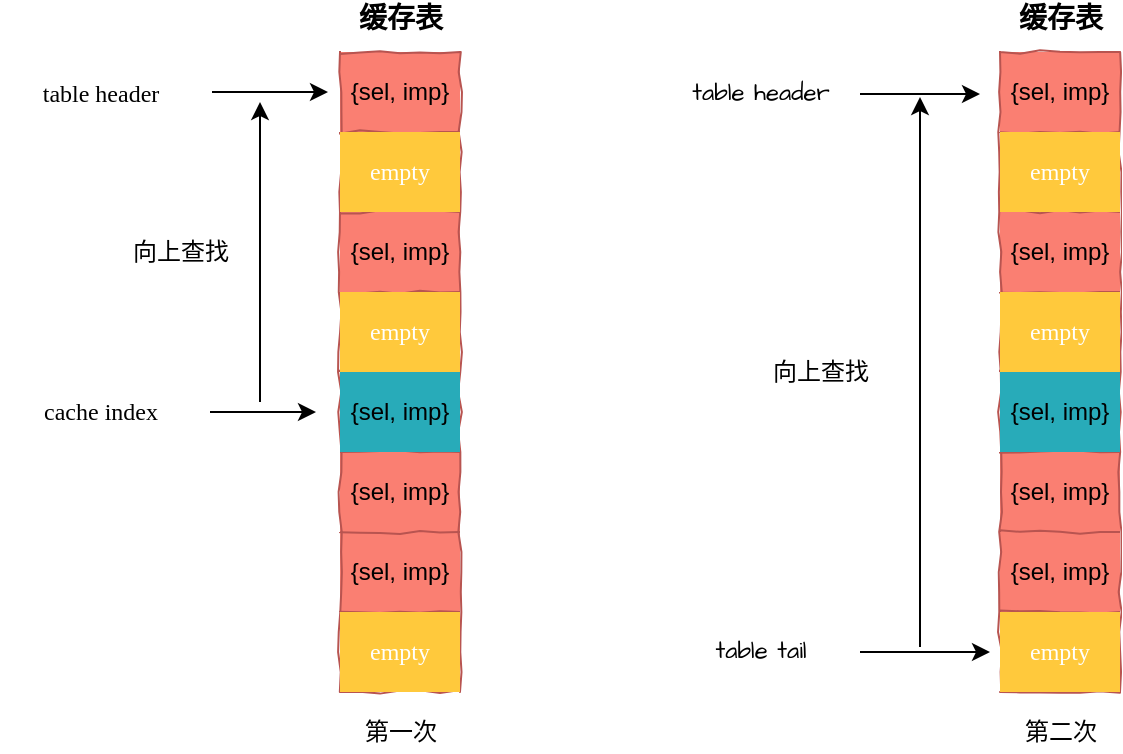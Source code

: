 <mxfile version="14.1.1" type="github">
  <diagram id="0iAqYNN2iNlclvPPU9rL" name="Page-1">
    <mxGraphModel dx="786" dy="426" grid="1" gridSize="10" guides="1" tooltips="1" connect="1" arrows="1" fold="1" page="1" pageScale="1" pageWidth="827" pageHeight="1169" math="0" shadow="0">
      <root>
        <mxCell id="0" />
        <mxCell id="1" parent="0" />
        <mxCell id="CHdyuVchqa2uw6LGRK5T-1" value="" style="shape=table;html=1;whiteSpace=wrap;startSize=0;container=1;collapsible=0;childLayout=tableLayout;strokeColor=#b85450;comic=1;fontFamily=Pacifico;fontSource=https%3A%2F%2Ffonts.googleapis.com%2Fcss%3Ffamily%3DPacifico;fillColor=#FA7F72;" vertex="1" parent="1">
          <mxGeometry x="310" y="59" width="60" height="320" as="geometry" />
        </mxCell>
        <mxCell id="CHdyuVchqa2uw6LGRK5T-2" value="" style="shape=partialRectangle;html=1;whiteSpace=wrap;collapsible=0;dropTarget=0;pointerEvents=0;fillColor=none;top=0;left=0;bottom=0;right=0;points=[[0,0.5],[1,0.5]];portConstraint=eastwest;" vertex="1" parent="CHdyuVchqa2uw6LGRK5T-1">
          <mxGeometry width="60" height="40" as="geometry" />
        </mxCell>
        <mxCell id="CHdyuVchqa2uw6LGRK5T-3" value="{sel, imp}" style="shape=partialRectangle;html=1;whiteSpace=wrap;connectable=0;overflow=hidden;fillColor=none;top=0;left=0;bottom=0;right=0;" vertex="1" parent="CHdyuVchqa2uw6LGRK5T-2">
          <mxGeometry width="60" height="40" as="geometry" />
        </mxCell>
        <mxCell id="CHdyuVchqa2uw6LGRK5T-4" value="" style="shape=partialRectangle;html=1;whiteSpace=wrap;collapsible=0;dropTarget=0;pointerEvents=0;fillColor=none;top=0;left=0;bottom=0;right=0;points=[[0,0.5],[1,0.5]];portConstraint=eastwest;" vertex="1" parent="CHdyuVchqa2uw6LGRK5T-1">
          <mxGeometry y="40" width="60" height="40" as="geometry" />
        </mxCell>
        <mxCell id="CHdyuVchqa2uw6LGRK5T-5" value="&lt;font face=&quot;Pacifico&quot; data-font-src=&quot;https://fonts.googleapis.com/css?family=Pacifico&quot;&gt;empty&lt;/font&gt;" style="shape=partialRectangle;html=1;whiteSpace=wrap;connectable=0;overflow=hidden;top=0;left=0;bottom=0;right=0;strokeColor=#BD7000;fontColor=#ffffff;fillColor=#FFC93C;" vertex="1" parent="CHdyuVchqa2uw6LGRK5T-4">
          <mxGeometry width="60" height="40" as="geometry" />
        </mxCell>
        <mxCell id="CHdyuVchqa2uw6LGRK5T-6" value="" style="shape=partialRectangle;html=1;whiteSpace=wrap;collapsible=0;dropTarget=0;pointerEvents=0;fillColor=none;top=0;left=0;bottom=0;right=0;points=[[0,0.5],[1,0.5]];portConstraint=eastwest;" vertex="1" parent="CHdyuVchqa2uw6LGRK5T-1">
          <mxGeometry y="80" width="60" height="40" as="geometry" />
        </mxCell>
        <mxCell id="CHdyuVchqa2uw6LGRK5T-7" value="&lt;span&gt;{sel, imp}&lt;/span&gt;" style="shape=partialRectangle;html=1;whiteSpace=wrap;connectable=0;overflow=hidden;fillColor=none;top=0;left=0;bottom=0;right=0;" vertex="1" parent="CHdyuVchqa2uw6LGRK5T-6">
          <mxGeometry width="60" height="40" as="geometry" />
        </mxCell>
        <mxCell id="CHdyuVchqa2uw6LGRK5T-8" value="" style="shape=partialRectangle;html=1;whiteSpace=wrap;collapsible=0;dropTarget=0;pointerEvents=0;fillColor=none;top=0;left=0;bottom=0;right=0;points=[[0,0.5],[1,0.5]];portConstraint=eastwest;" vertex="1" parent="CHdyuVchqa2uw6LGRK5T-1">
          <mxGeometry y="120" width="60" height="40" as="geometry" />
        </mxCell>
        <mxCell id="CHdyuVchqa2uw6LGRK5T-9" value="&lt;span style=&quot;font-family: &amp;#34;pacifico&amp;#34;&quot;&gt;empty&lt;/span&gt;" style="shape=partialRectangle;html=1;whiteSpace=wrap;connectable=0;overflow=hidden;top=0;left=0;bottom=0;right=0;strokeColor=#BD7000;fontColor=#ffffff;fillColor=#FFC93C;" vertex="1" parent="CHdyuVchqa2uw6LGRK5T-8">
          <mxGeometry width="60" height="40" as="geometry" />
        </mxCell>
        <mxCell id="CHdyuVchqa2uw6LGRK5T-10" value="" style="shape=partialRectangle;html=1;whiteSpace=wrap;collapsible=0;dropTarget=0;pointerEvents=0;fillColor=none;top=0;left=0;bottom=0;right=0;points=[[0,0.5],[1,0.5]];portConstraint=eastwest;" vertex="1" parent="CHdyuVchqa2uw6LGRK5T-1">
          <mxGeometry y="160" width="60" height="40" as="geometry" />
        </mxCell>
        <mxCell id="CHdyuVchqa2uw6LGRK5T-11" value="&lt;span&gt;{sel, imp}&lt;/span&gt;" style="shape=partialRectangle;html=1;whiteSpace=wrap;connectable=0;overflow=hidden;top=0;left=0;bottom=0;right=0;strokeColor=#82b366;backgroundOutline=0;labelBorderColor=none;fillColor=#28ABB9;" vertex="1" parent="CHdyuVchqa2uw6LGRK5T-10">
          <mxGeometry width="60" height="40" as="geometry" />
        </mxCell>
        <mxCell id="CHdyuVchqa2uw6LGRK5T-12" value="" style="shape=partialRectangle;html=1;whiteSpace=wrap;collapsible=0;dropTarget=0;pointerEvents=0;fillColor=none;top=0;left=0;bottom=0;right=0;points=[[0,0.5],[1,0.5]];portConstraint=eastwest;" vertex="1" parent="CHdyuVchqa2uw6LGRK5T-1">
          <mxGeometry y="200" width="60" height="40" as="geometry" />
        </mxCell>
        <mxCell id="CHdyuVchqa2uw6LGRK5T-13" value="&lt;span&gt;{sel, imp}&lt;/span&gt;" style="shape=partialRectangle;html=1;whiteSpace=wrap;connectable=0;overflow=hidden;fillColor=none;top=0;left=0;bottom=0;right=0;" vertex="1" parent="CHdyuVchqa2uw6LGRK5T-12">
          <mxGeometry width="60" height="40" as="geometry" />
        </mxCell>
        <mxCell id="CHdyuVchqa2uw6LGRK5T-14" value="" style="shape=partialRectangle;html=1;whiteSpace=wrap;collapsible=0;dropTarget=0;pointerEvents=0;fillColor=none;top=0;left=0;bottom=0;right=0;points=[[0,0.5],[1,0.5]];portConstraint=eastwest;" vertex="1" parent="CHdyuVchqa2uw6LGRK5T-1">
          <mxGeometry y="240" width="60" height="40" as="geometry" />
        </mxCell>
        <mxCell id="CHdyuVchqa2uw6LGRK5T-15" value="&lt;span&gt;{sel, imp}&lt;/span&gt;" style="shape=partialRectangle;html=1;whiteSpace=wrap;connectable=0;overflow=hidden;fillColor=none;top=0;left=0;bottom=0;right=0;" vertex="1" parent="CHdyuVchqa2uw6LGRK5T-14">
          <mxGeometry width="60" height="40" as="geometry" />
        </mxCell>
        <mxCell id="CHdyuVchqa2uw6LGRK5T-16" value="" style="shape=partialRectangle;html=1;whiteSpace=wrap;collapsible=0;dropTarget=0;pointerEvents=0;fillColor=none;top=0;left=0;bottom=0;right=0;points=[[0,0.5],[1,0.5]];portConstraint=eastwest;" vertex="1" parent="CHdyuVchqa2uw6LGRK5T-1">
          <mxGeometry y="280" width="60" height="40" as="geometry" />
        </mxCell>
        <mxCell id="CHdyuVchqa2uw6LGRK5T-17" value="&lt;span style=&quot;font-family: &amp;#34;pacifico&amp;#34;&quot;&gt;empty&lt;/span&gt;" style="shape=partialRectangle;html=1;whiteSpace=wrap;connectable=0;overflow=hidden;top=0;left=0;bottom=0;right=0;strokeColor=#BD7000;fontColor=#ffffff;fillColor=#FFC93C;" vertex="1" parent="CHdyuVchqa2uw6LGRK5T-16">
          <mxGeometry width="60" height="40" as="geometry" />
        </mxCell>
        <mxCell id="CHdyuVchqa2uw6LGRK5T-22" style="edgeStyle=orthogonalEdgeStyle;rounded=0;orthogonalLoop=1;jettySize=auto;html=1;entryX=0;entryY=0.5;entryDx=0;entryDy=0;" edge="1" parent="1">
          <mxGeometry relative="1" as="geometry">
            <mxPoint x="245" y="239" as="sourcePoint" />
            <mxPoint x="298" y="239" as="targetPoint" />
          </mxGeometry>
        </mxCell>
        <mxCell id="CHdyuVchqa2uw6LGRK5T-21" value="&lt;font data-font-src=&quot;https://fonts.googleapis.com/css?family=Pacifico&quot;&gt;cache index&lt;/font&gt;" style="text;html=1;align=center;verticalAlign=middle;resizable=0;points=[];autosize=1;fontFamily=Menlo;" vertex="1" parent="1">
          <mxGeometry x="155" y="229" width="70" height="20" as="geometry" />
        </mxCell>
        <mxCell id="CHdyuVchqa2uw6LGRK5T-23" value="缓存表" style="text;html=1;align=center;verticalAlign=middle;resizable=0;points=[];autosize=1;fontFamily=Menlo;fontSize=14;fontStyle=1;" vertex="1" parent="1">
          <mxGeometry x="310" y="33" width="60" height="20" as="geometry" />
        </mxCell>
        <mxCell id="CHdyuVchqa2uw6LGRK5T-29" value="第一次" style="text;html=1;align=center;verticalAlign=middle;resizable=0;points=[];autosize=1;fontSize=12;fontFamily=Menlo;" vertex="1" parent="1">
          <mxGeometry x="315" y="389" width="50" height="20" as="geometry" />
        </mxCell>
        <mxCell id="CHdyuVchqa2uw6LGRK5T-32" style="edgeStyle=orthogonalEdgeStyle;rounded=0;orthogonalLoop=1;jettySize=auto;html=1;entryX=0;entryY=0.5;entryDx=0;entryDy=0;fontFamily=Menlo;fontSize=12;" edge="1" parent="1">
          <mxGeometry relative="1" as="geometry">
            <mxPoint x="246" y="79" as="sourcePoint" />
            <mxPoint x="304" y="79" as="targetPoint" />
          </mxGeometry>
        </mxCell>
        <mxCell id="CHdyuVchqa2uw6LGRK5T-30" value="table header" style="text;html=1;align=center;verticalAlign=middle;resizable=0;points=[];autosize=1;fontSize=12;fontFamily=Menlo;" vertex="1" parent="1">
          <mxGeometry x="140" y="70" width="100" height="20" as="geometry" />
        </mxCell>
        <mxCell id="CHdyuVchqa2uw6LGRK5T-33" value="" style="endArrow=classic;html=1;fontFamily=Pacifico;fontSource=https%3A%2F%2Ffonts.googleapis.com%2Fcss%3Ffamily%3DPacifico;fontSize=12;" edge="1" parent="1">
          <mxGeometry width="50" height="50" relative="1" as="geometry">
            <mxPoint x="270" y="234" as="sourcePoint" />
            <mxPoint x="270" y="84" as="targetPoint" />
          </mxGeometry>
        </mxCell>
        <mxCell id="CHdyuVchqa2uw6LGRK5T-34" value="向上查找" style="text;html=1;align=center;verticalAlign=middle;resizable=0;points=[];autosize=1;fontSize=12;fontFamily=Pacifico;" vertex="1" parent="1">
          <mxGeometry x="200" y="149" width="60" height="20" as="geometry" />
        </mxCell>
        <mxCell id="CHdyuVchqa2uw6LGRK5T-35" value="" style="shape=table;html=1;whiteSpace=wrap;startSize=0;container=1;collapsible=0;childLayout=tableLayout;strokeColor=#b85450;comic=1;fontFamily=Pacifico;fontSource=https%3A%2F%2Ffonts.googleapis.com%2Fcss%3Ffamily%3DPacifico;fillColor=#FA7F72;" vertex="1" parent="1">
          <mxGeometry x="640" y="59" width="60" height="320" as="geometry" />
        </mxCell>
        <mxCell id="CHdyuVchqa2uw6LGRK5T-36" value="" style="shape=partialRectangle;html=1;whiteSpace=wrap;collapsible=0;dropTarget=0;pointerEvents=0;fillColor=none;top=0;left=0;bottom=0;right=0;points=[[0,0.5],[1,0.5]];portConstraint=eastwest;" vertex="1" parent="CHdyuVchqa2uw6LGRK5T-35">
          <mxGeometry width="60" height="40" as="geometry" />
        </mxCell>
        <mxCell id="CHdyuVchqa2uw6LGRK5T-37" value="{sel, imp}" style="shape=partialRectangle;html=1;whiteSpace=wrap;connectable=0;overflow=hidden;fillColor=none;top=0;left=0;bottom=0;right=0;" vertex="1" parent="CHdyuVchqa2uw6LGRK5T-36">
          <mxGeometry width="60" height="40" as="geometry" />
        </mxCell>
        <mxCell id="CHdyuVchqa2uw6LGRK5T-38" value="" style="shape=partialRectangle;html=1;whiteSpace=wrap;collapsible=0;dropTarget=0;pointerEvents=0;fillColor=none;top=0;left=0;bottom=0;right=0;points=[[0,0.5],[1,0.5]];portConstraint=eastwest;" vertex="1" parent="CHdyuVchqa2uw6LGRK5T-35">
          <mxGeometry y="40" width="60" height="40" as="geometry" />
        </mxCell>
        <mxCell id="CHdyuVchqa2uw6LGRK5T-39" value="&lt;font face=&quot;Pacifico&quot; data-font-src=&quot;https://fonts.googleapis.com/css?family=Pacifico&quot;&gt;empty&lt;/font&gt;" style="shape=partialRectangle;html=1;whiteSpace=wrap;connectable=0;overflow=hidden;top=0;left=0;bottom=0;right=0;strokeColor=#BD7000;fontColor=#ffffff;fillColor=#FFC93C;" vertex="1" parent="CHdyuVchqa2uw6LGRK5T-38">
          <mxGeometry width="60" height="40" as="geometry" />
        </mxCell>
        <mxCell id="CHdyuVchqa2uw6LGRK5T-40" value="" style="shape=partialRectangle;html=1;whiteSpace=wrap;collapsible=0;dropTarget=0;pointerEvents=0;fillColor=none;top=0;left=0;bottom=0;right=0;points=[[0,0.5],[1,0.5]];portConstraint=eastwest;" vertex="1" parent="CHdyuVchqa2uw6LGRK5T-35">
          <mxGeometry y="80" width="60" height="40" as="geometry" />
        </mxCell>
        <mxCell id="CHdyuVchqa2uw6LGRK5T-41" value="&lt;span&gt;{sel, imp}&lt;/span&gt;" style="shape=partialRectangle;html=1;whiteSpace=wrap;connectable=0;overflow=hidden;fillColor=none;top=0;left=0;bottom=0;right=0;" vertex="1" parent="CHdyuVchqa2uw6LGRK5T-40">
          <mxGeometry width="60" height="40" as="geometry" />
        </mxCell>
        <mxCell id="CHdyuVchqa2uw6LGRK5T-42" value="" style="shape=partialRectangle;html=1;whiteSpace=wrap;collapsible=0;dropTarget=0;pointerEvents=0;fillColor=none;top=0;left=0;bottom=0;right=0;points=[[0,0.5],[1,0.5]];portConstraint=eastwest;" vertex="1" parent="CHdyuVchqa2uw6LGRK5T-35">
          <mxGeometry y="120" width="60" height="40" as="geometry" />
        </mxCell>
        <mxCell id="CHdyuVchqa2uw6LGRK5T-43" value="&lt;span style=&quot;font-family: &amp;#34;pacifico&amp;#34;&quot;&gt;empty&lt;/span&gt;" style="shape=partialRectangle;html=1;whiteSpace=wrap;connectable=0;overflow=hidden;top=0;left=0;bottom=0;right=0;strokeColor=#BD7000;fontColor=#ffffff;fillColor=#FFC93C;" vertex="1" parent="CHdyuVchqa2uw6LGRK5T-42">
          <mxGeometry width="60" height="40" as="geometry" />
        </mxCell>
        <mxCell id="CHdyuVchqa2uw6LGRK5T-44" value="" style="shape=partialRectangle;html=1;whiteSpace=wrap;collapsible=0;dropTarget=0;pointerEvents=0;fillColor=none;top=0;left=0;bottom=0;right=0;points=[[0,0.5],[1,0.5]];portConstraint=eastwest;" vertex="1" parent="CHdyuVchqa2uw6LGRK5T-35">
          <mxGeometry y="160" width="60" height="40" as="geometry" />
        </mxCell>
        <mxCell id="CHdyuVchqa2uw6LGRK5T-45" value="&lt;span&gt;{sel, imp}&lt;/span&gt;" style="shape=partialRectangle;html=1;whiteSpace=wrap;connectable=0;overflow=hidden;top=0;left=0;bottom=0;right=0;strokeColor=#82b366;backgroundOutline=0;labelBorderColor=none;fillColor=#28ABB9;" vertex="1" parent="CHdyuVchqa2uw6LGRK5T-44">
          <mxGeometry width="60" height="40" as="geometry" />
        </mxCell>
        <mxCell id="CHdyuVchqa2uw6LGRK5T-46" value="" style="shape=partialRectangle;html=1;whiteSpace=wrap;collapsible=0;dropTarget=0;pointerEvents=0;fillColor=none;top=0;left=0;bottom=0;right=0;points=[[0,0.5],[1,0.5]];portConstraint=eastwest;" vertex="1" parent="CHdyuVchqa2uw6LGRK5T-35">
          <mxGeometry y="200" width="60" height="40" as="geometry" />
        </mxCell>
        <mxCell id="CHdyuVchqa2uw6LGRK5T-47" value="&lt;span&gt;{sel, imp}&lt;/span&gt;" style="shape=partialRectangle;html=1;whiteSpace=wrap;connectable=0;overflow=hidden;fillColor=none;top=0;left=0;bottom=0;right=0;" vertex="1" parent="CHdyuVchqa2uw6LGRK5T-46">
          <mxGeometry width="60" height="40" as="geometry" />
        </mxCell>
        <mxCell id="CHdyuVchqa2uw6LGRK5T-48" value="" style="shape=partialRectangle;html=1;whiteSpace=wrap;collapsible=0;dropTarget=0;pointerEvents=0;fillColor=none;top=0;left=0;bottom=0;right=0;points=[[0,0.5],[1,0.5]];portConstraint=eastwest;" vertex="1" parent="CHdyuVchqa2uw6LGRK5T-35">
          <mxGeometry y="240" width="60" height="40" as="geometry" />
        </mxCell>
        <mxCell id="CHdyuVchqa2uw6LGRK5T-49" value="&lt;span&gt;{sel, imp}&lt;/span&gt;" style="shape=partialRectangle;html=1;whiteSpace=wrap;connectable=0;overflow=hidden;fillColor=none;top=0;left=0;bottom=0;right=0;" vertex="1" parent="CHdyuVchqa2uw6LGRK5T-48">
          <mxGeometry width="60" height="40" as="geometry" />
        </mxCell>
        <mxCell id="CHdyuVchqa2uw6LGRK5T-50" value="" style="shape=partialRectangle;html=1;whiteSpace=wrap;collapsible=0;dropTarget=0;pointerEvents=0;fillColor=none;top=0;left=0;bottom=0;right=0;points=[[0,0.5],[1,0.5]];portConstraint=eastwest;" vertex="1" parent="CHdyuVchqa2uw6LGRK5T-35">
          <mxGeometry y="280" width="60" height="40" as="geometry" />
        </mxCell>
        <mxCell id="CHdyuVchqa2uw6LGRK5T-51" value="&lt;span style=&quot;font-family: &amp;#34;pacifico&amp;#34;&quot;&gt;empty&lt;/span&gt;" style="shape=partialRectangle;html=1;whiteSpace=wrap;connectable=0;overflow=hidden;top=0;left=0;bottom=0;right=0;strokeColor=#BD7000;fontColor=#ffffff;fillColor=#FFC93C;" vertex="1" parent="CHdyuVchqa2uw6LGRK5T-50">
          <mxGeometry width="60" height="40" as="geometry" />
        </mxCell>
        <mxCell id="CHdyuVchqa2uw6LGRK5T-54" value="缓存表" style="text;html=1;align=center;verticalAlign=middle;resizable=0;points=[];autosize=1;fontFamily=Menlo;fontSize=14;fontStyle=1;" vertex="1" parent="1">
          <mxGeometry x="640" y="33" width="60" height="20" as="geometry" />
        </mxCell>
        <mxCell id="CHdyuVchqa2uw6LGRK5T-55" value="第二次" style="text;html=1;align=center;verticalAlign=middle;resizable=0;points=[];autosize=1;fontSize=12;fontFamily=Menlo;" vertex="1" parent="1">
          <mxGeometry x="645" y="389" width="50" height="20" as="geometry" />
        </mxCell>
        <mxCell id="CHdyuVchqa2uw6LGRK5T-56" style="edgeStyle=orthogonalEdgeStyle;rounded=0;orthogonalLoop=1;jettySize=auto;html=1;fontFamily=Menlo;fontSize=12;" edge="1" source="CHdyuVchqa2uw6LGRK5T-57" parent="1">
          <mxGeometry relative="1" as="geometry">
            <mxPoint x="630" y="80" as="targetPoint" />
            <Array as="points">
              <mxPoint x="630" y="80" />
              <mxPoint x="630" y="80" />
            </Array>
          </mxGeometry>
        </mxCell>
        <mxCell id="CHdyuVchqa2uw6LGRK5T-57" value="table header" style="text;html=1;align=center;verticalAlign=middle;resizable=0;points=[];autosize=1;fontSize=12;fontFamily=Architects Daughter;fontSource=https%3A%2F%2Ffonts.googleapis.com%2Fcss%3Ffamily%3DArchitects%2BDaughter;" vertex="1" parent="1">
          <mxGeometry x="470" y="70" width="100" height="20" as="geometry" />
        </mxCell>
        <mxCell id="CHdyuVchqa2uw6LGRK5T-58" value="" style="endArrow=classic;html=1;fontFamily=Pacifico;fontSource=https%3A%2F%2Ffonts.googleapis.com%2Fcss%3Ffamily%3DPacifico;fontSize=12;" edge="1" parent="1">
          <mxGeometry width="50" height="50" relative="1" as="geometry">
            <mxPoint x="600" y="356.5" as="sourcePoint" />
            <mxPoint x="600" y="81.5" as="targetPoint" />
          </mxGeometry>
        </mxCell>
        <mxCell id="CHdyuVchqa2uw6LGRK5T-59" value="向上查找" style="text;html=1;align=center;verticalAlign=middle;resizable=0;points=[];autosize=1;fontSize=12;fontFamily=Pacifico;" vertex="1" parent="1">
          <mxGeometry x="520" y="209" width="60" height="20" as="geometry" />
        </mxCell>
        <mxCell id="CHdyuVchqa2uw6LGRK5T-64" value="" style="endArrow=classic;html=1;fontFamily=Menlo;fontSize=12;" edge="1" parent="1">
          <mxGeometry width="50" height="50" relative="1" as="geometry">
            <mxPoint x="570" y="359" as="sourcePoint" />
            <mxPoint x="635" y="359" as="targetPoint" />
          </mxGeometry>
        </mxCell>
        <mxCell id="CHdyuVchqa2uw6LGRK5T-65" value="table tail" style="text;html=1;align=center;verticalAlign=middle;resizable=0;points=[];autosize=1;fontSize=12;fontFamily=Architects Daughter;fontSource=https%3A%2F%2Ffonts.googleapis.com%2Fcss%3Ffamily%3DArchitects%2BDaughter;" vertex="1" parent="1">
          <mxGeometry x="490" y="349" width="60" height="20" as="geometry" />
        </mxCell>
      </root>
    </mxGraphModel>
  </diagram>
</mxfile>
